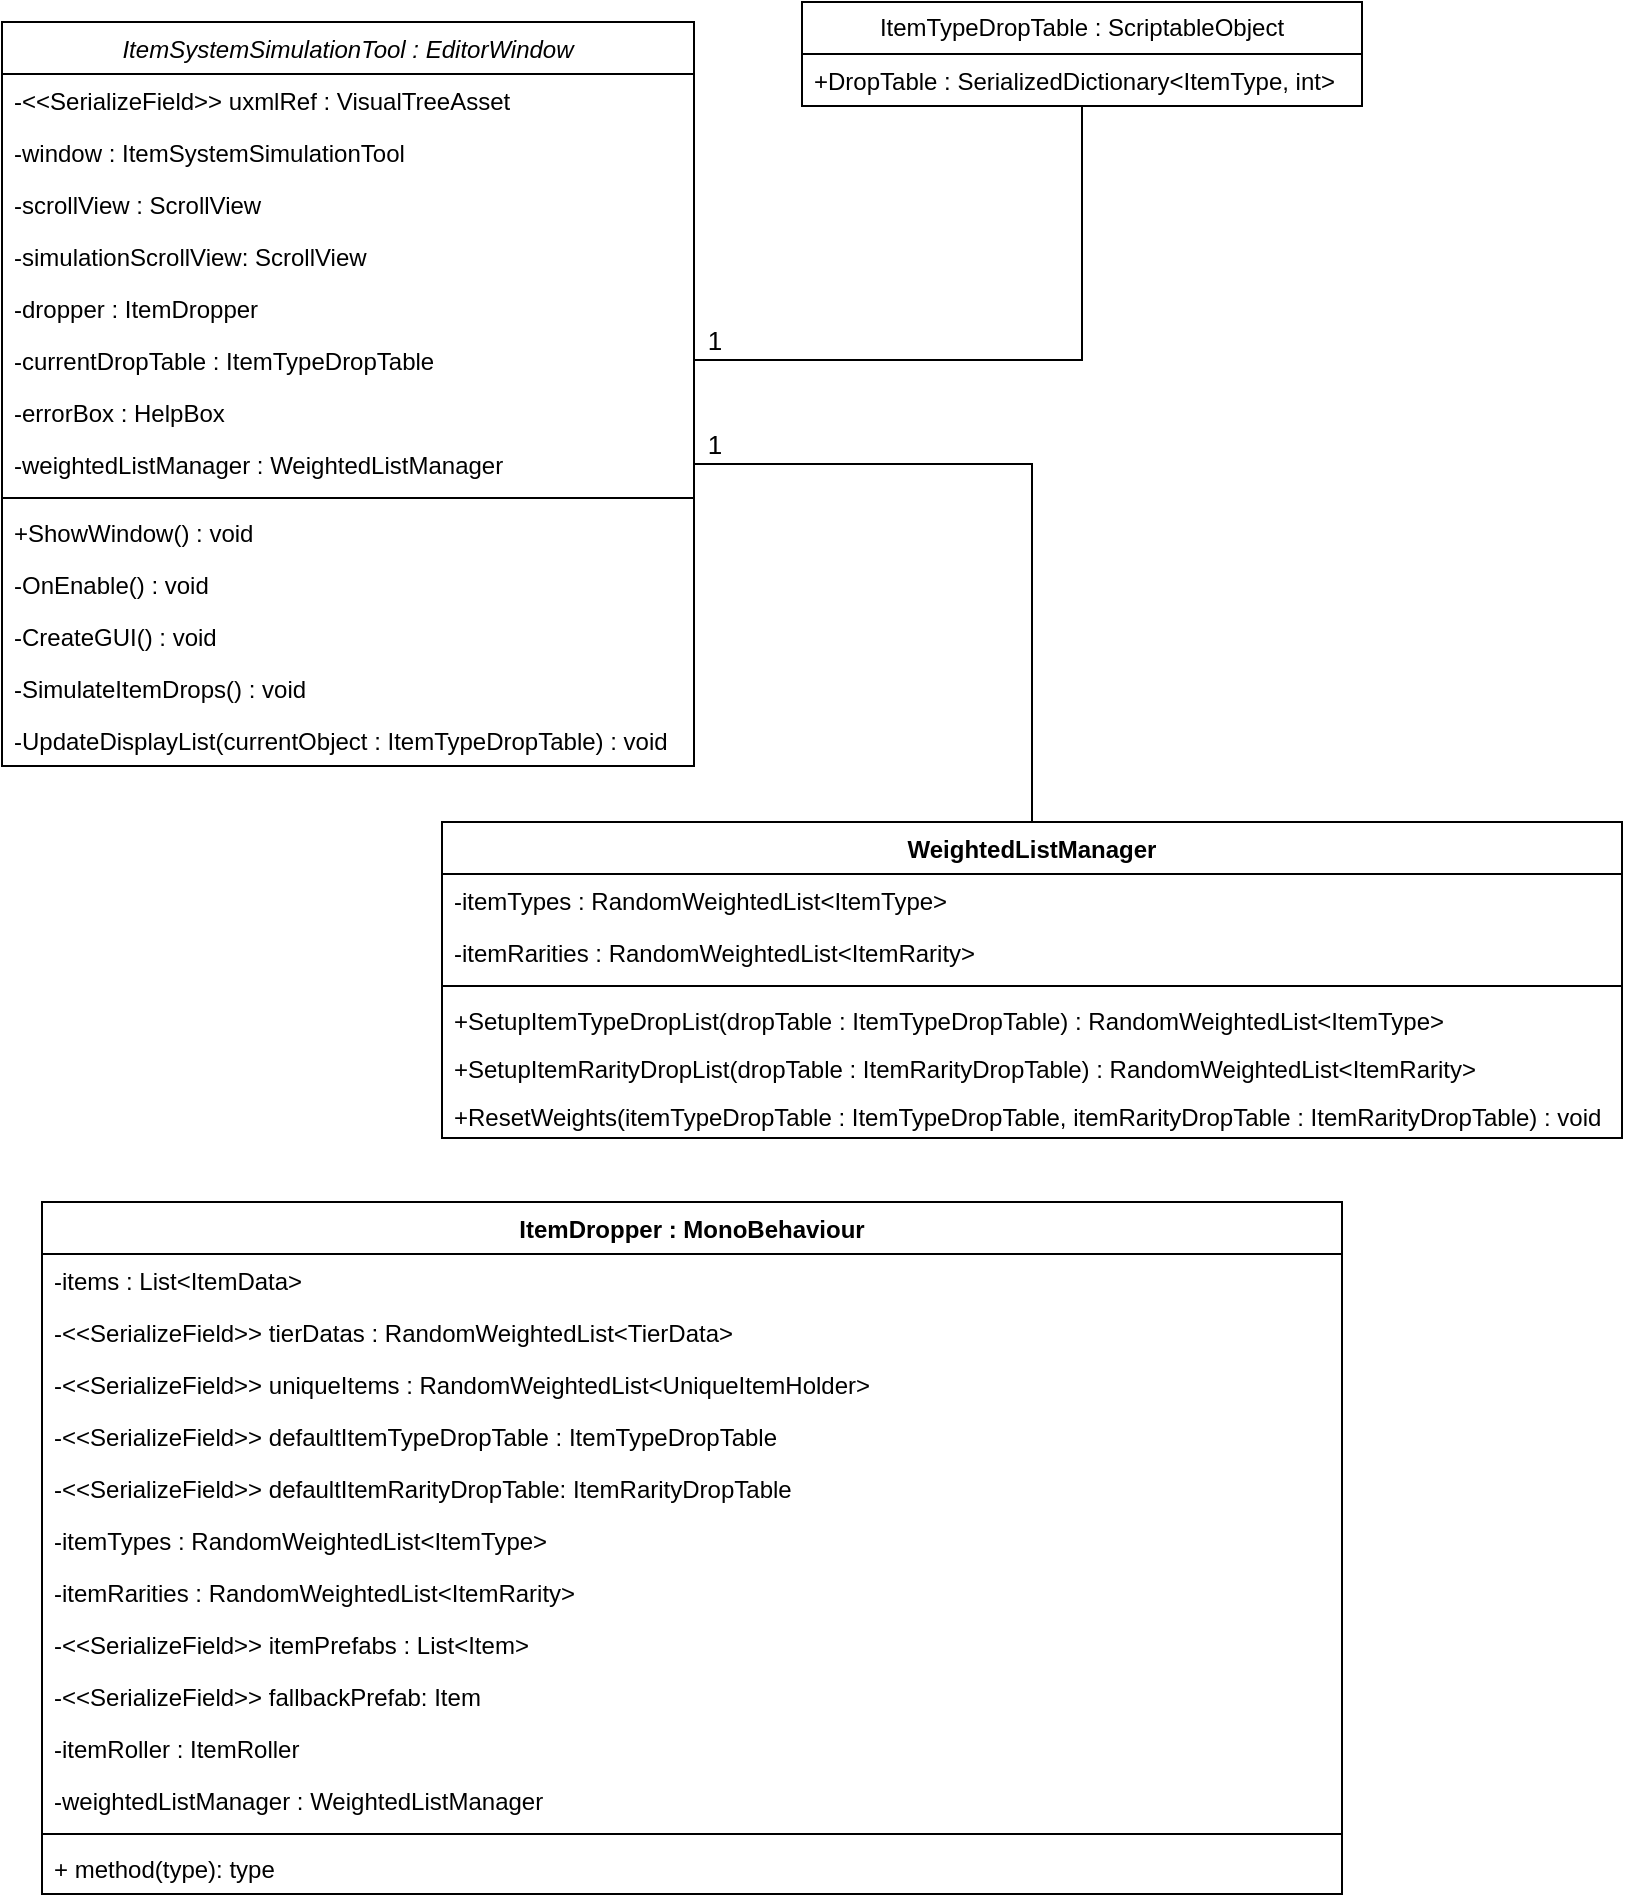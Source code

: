 <mxfile version="24.7.6">
  <diagram id="C5RBs43oDa-KdzZeNtuy" name="Page-1">
    <mxGraphModel dx="1402" dy="771" grid="1" gridSize="10" guides="1" tooltips="1" connect="1" arrows="1" fold="1" page="1" pageScale="1" pageWidth="827" pageHeight="1169" math="0" shadow="0">
      <root>
        <mxCell id="WIyWlLk6GJQsqaUBKTNV-0" />
        <mxCell id="WIyWlLk6GJQsqaUBKTNV-1" parent="WIyWlLk6GJQsqaUBKTNV-0" />
        <mxCell id="zkfFHV4jXpPFQw0GAbJ--0" value="ItemSystemSimulationTool : EditorWindow" style="swimlane;fontStyle=2;align=center;verticalAlign=top;childLayout=stackLayout;horizontal=1;startSize=26;horizontalStack=0;resizeParent=1;resizeLast=0;collapsible=1;marginBottom=0;rounded=0;shadow=0;strokeWidth=1;" parent="WIyWlLk6GJQsqaUBKTNV-1" vertex="1">
          <mxGeometry x="10" y="40" width="346" height="372" as="geometry">
            <mxRectangle x="230" y="140" width="160" height="26" as="alternateBounds" />
          </mxGeometry>
        </mxCell>
        <mxCell id="zkfFHV4jXpPFQw0GAbJ--1" value="-&lt;&lt;SerializeField&gt;&gt; uxmlRef : VisualTreeAsset" style="text;align=left;verticalAlign=top;spacingLeft=4;spacingRight=4;overflow=hidden;rotatable=0;points=[[0,0.5],[1,0.5]];portConstraint=eastwest;" parent="zkfFHV4jXpPFQw0GAbJ--0" vertex="1">
          <mxGeometry y="26" width="346" height="26" as="geometry" />
        </mxCell>
        <mxCell id="zkfFHV4jXpPFQw0GAbJ--2" value="-window : ItemSystemSimulationTool" style="text;align=left;verticalAlign=top;spacingLeft=4;spacingRight=4;overflow=hidden;rotatable=0;points=[[0,0.5],[1,0.5]];portConstraint=eastwest;rounded=0;shadow=0;html=0;" parent="zkfFHV4jXpPFQw0GAbJ--0" vertex="1">
          <mxGeometry y="52" width="346" height="26" as="geometry" />
        </mxCell>
        <mxCell id="zkfFHV4jXpPFQw0GAbJ--3" value="-scrollView : ScrollView" style="text;align=left;verticalAlign=top;spacingLeft=4;spacingRight=4;overflow=hidden;rotatable=0;points=[[0,0.5],[1,0.5]];portConstraint=eastwest;rounded=0;shadow=0;html=0;" parent="zkfFHV4jXpPFQw0GAbJ--0" vertex="1">
          <mxGeometry y="78" width="346" height="26" as="geometry" />
        </mxCell>
        <mxCell id="vgG2ldRCSXcRbSybJgC7-0" value="-simulationScrollView: ScrollView" style="text;align=left;verticalAlign=top;spacingLeft=4;spacingRight=4;overflow=hidden;rotatable=0;points=[[0,0.5],[1,0.5]];portConstraint=eastwest;rounded=0;shadow=0;html=0;" vertex="1" parent="zkfFHV4jXpPFQw0GAbJ--0">
          <mxGeometry y="104" width="346" height="26" as="geometry" />
        </mxCell>
        <mxCell id="vgG2ldRCSXcRbSybJgC7-1" value="-dropper : ItemDropper" style="text;align=left;verticalAlign=top;spacingLeft=4;spacingRight=4;overflow=hidden;rotatable=0;points=[[0,0.5],[1,0.5]];portConstraint=eastwest;rounded=0;shadow=0;html=0;" vertex="1" parent="zkfFHV4jXpPFQw0GAbJ--0">
          <mxGeometry y="130" width="346" height="26" as="geometry" />
        </mxCell>
        <mxCell id="vgG2ldRCSXcRbSybJgC7-2" value="-currentDropTable : ItemTypeDropTable" style="text;align=left;verticalAlign=top;spacingLeft=4;spacingRight=4;overflow=hidden;rotatable=0;points=[[0,0.5],[1,0.5]];portConstraint=eastwest;rounded=0;shadow=0;html=0;" vertex="1" parent="zkfFHV4jXpPFQw0GAbJ--0">
          <mxGeometry y="156" width="346" height="26" as="geometry" />
        </mxCell>
        <mxCell id="vgG2ldRCSXcRbSybJgC7-3" value="-errorBox : HelpBox" style="text;align=left;verticalAlign=top;spacingLeft=4;spacingRight=4;overflow=hidden;rotatable=0;points=[[0,0.5],[1,0.5]];portConstraint=eastwest;rounded=0;shadow=0;html=0;" vertex="1" parent="zkfFHV4jXpPFQw0GAbJ--0">
          <mxGeometry y="182" width="346" height="26" as="geometry" />
        </mxCell>
        <mxCell id="vgG2ldRCSXcRbSybJgC7-4" value="-weightedListManager : WeightedListManager" style="text;align=left;verticalAlign=top;spacingLeft=4;spacingRight=4;overflow=hidden;rotatable=0;points=[[0,0.5],[1,0.5]];portConstraint=eastwest;rounded=0;shadow=0;html=0;" vertex="1" parent="zkfFHV4jXpPFQw0GAbJ--0">
          <mxGeometry y="208" width="346" height="26" as="geometry" />
        </mxCell>
        <mxCell id="zkfFHV4jXpPFQw0GAbJ--4" value="" style="line;html=1;strokeWidth=1;align=left;verticalAlign=middle;spacingTop=-1;spacingLeft=3;spacingRight=3;rotatable=0;labelPosition=right;points=[];portConstraint=eastwest;" parent="zkfFHV4jXpPFQw0GAbJ--0" vertex="1">
          <mxGeometry y="234" width="346" height="8" as="geometry" />
        </mxCell>
        <mxCell id="zkfFHV4jXpPFQw0GAbJ--5" value="+ShowWindow() : void" style="text;align=left;verticalAlign=top;spacingLeft=4;spacingRight=4;overflow=hidden;rotatable=0;points=[[0,0.5],[1,0.5]];portConstraint=eastwest;" parent="zkfFHV4jXpPFQw0GAbJ--0" vertex="1">
          <mxGeometry y="242" width="346" height="26" as="geometry" />
        </mxCell>
        <mxCell id="vgG2ldRCSXcRbSybJgC7-5" value="-OnEnable() : void" style="text;align=left;verticalAlign=top;spacingLeft=4;spacingRight=4;overflow=hidden;rotatable=0;points=[[0,0.5],[1,0.5]];portConstraint=eastwest;" vertex="1" parent="zkfFHV4jXpPFQw0GAbJ--0">
          <mxGeometry y="268" width="346" height="26" as="geometry" />
        </mxCell>
        <mxCell id="vgG2ldRCSXcRbSybJgC7-6" value="-CreateGUI() : void" style="text;align=left;verticalAlign=top;spacingLeft=4;spacingRight=4;overflow=hidden;rotatable=0;points=[[0,0.5],[1,0.5]];portConstraint=eastwest;" vertex="1" parent="zkfFHV4jXpPFQw0GAbJ--0">
          <mxGeometry y="294" width="346" height="26" as="geometry" />
        </mxCell>
        <mxCell id="vgG2ldRCSXcRbSybJgC7-7" value="-SimulateItemDrops() : void" style="text;align=left;verticalAlign=top;spacingLeft=4;spacingRight=4;overflow=hidden;rotatable=0;points=[[0,0.5],[1,0.5]];portConstraint=eastwest;" vertex="1" parent="zkfFHV4jXpPFQw0GAbJ--0">
          <mxGeometry y="320" width="346" height="26" as="geometry" />
        </mxCell>
        <mxCell id="vgG2ldRCSXcRbSybJgC7-8" value="-UpdateDisplayList(currentObject : ItemTypeDropTable) : void" style="text;align=left;verticalAlign=top;spacingLeft=4;spacingRight=4;overflow=hidden;rotatable=0;points=[[0,0.5],[1,0.5]];portConstraint=eastwest;" vertex="1" parent="zkfFHV4jXpPFQw0GAbJ--0">
          <mxGeometry y="346" width="346" height="26" as="geometry" />
        </mxCell>
        <mxCell id="vgG2ldRCSXcRbSybJgC7-18" style="edgeStyle=orthogonalEdgeStyle;rounded=0;orthogonalLoop=1;jettySize=auto;html=1;entryX=1;entryY=0.5;entryDx=0;entryDy=0;endArrow=none;endFill=0;" edge="1" parent="WIyWlLk6GJQsqaUBKTNV-1" source="vgG2ldRCSXcRbSybJgC7-14" target="vgG2ldRCSXcRbSybJgC7-2">
          <mxGeometry relative="1" as="geometry" />
        </mxCell>
        <mxCell id="vgG2ldRCSXcRbSybJgC7-19" value="1" style="edgeLabel;html=1;align=center;verticalAlign=middle;resizable=0;points=[];fontSize=13;" vertex="1" connectable="0" parent="vgG2ldRCSXcRbSybJgC7-18">
          <mxGeometry x="1" relative="1" as="geometry">
            <mxPoint x="10" y="-10" as="offset" />
          </mxGeometry>
        </mxCell>
        <mxCell id="vgG2ldRCSXcRbSybJgC7-14" value="ItemTypeDropTable : ScriptableObject" style="swimlane;fontStyle=0;childLayout=stackLayout;horizontal=1;startSize=26;fillColor=none;horizontalStack=0;resizeParent=1;resizeParentMax=0;resizeLast=0;collapsible=1;marginBottom=0;whiteSpace=wrap;html=1;" vertex="1" parent="WIyWlLk6GJQsqaUBKTNV-1">
          <mxGeometry x="410" y="30" width="280" height="52" as="geometry" />
        </mxCell>
        <mxCell id="vgG2ldRCSXcRbSybJgC7-15" value="+DropTable : SerializedDictionary&amp;lt;ItemType, int&amp;gt;" style="text;strokeColor=none;fillColor=none;align=left;verticalAlign=top;spacingLeft=4;spacingRight=4;overflow=hidden;rotatable=0;points=[[0,0.5],[1,0.5]];portConstraint=eastwest;whiteSpace=wrap;html=1;" vertex="1" parent="vgG2ldRCSXcRbSybJgC7-14">
          <mxGeometry y="26" width="280" height="26" as="geometry" />
        </mxCell>
        <mxCell id="vgG2ldRCSXcRbSybJgC7-27" style="edgeStyle=orthogonalEdgeStyle;rounded=0;orthogonalLoop=1;jettySize=auto;html=1;entryX=1;entryY=0.5;entryDx=0;entryDy=0;endArrow=none;endFill=0;" edge="1" parent="WIyWlLk6GJQsqaUBKTNV-1" source="vgG2ldRCSXcRbSybJgC7-20" target="vgG2ldRCSXcRbSybJgC7-4">
          <mxGeometry relative="1" as="geometry" />
        </mxCell>
        <mxCell id="vgG2ldRCSXcRbSybJgC7-28" value="1" style="edgeLabel;html=1;align=center;verticalAlign=middle;resizable=0;points=[];fontFamily=Helvetica;fontSize=13;fontColor=default;labelBackgroundColor=default;fillColor=none;gradientColor=none;" vertex="1" connectable="0" parent="vgG2ldRCSXcRbSybJgC7-27">
          <mxGeometry x="1" relative="1" as="geometry">
            <mxPoint x="10" y="-10" as="offset" />
          </mxGeometry>
        </mxCell>
        <mxCell id="vgG2ldRCSXcRbSybJgC7-20" value="WeightedListManager" style="swimlane;fontStyle=1;align=center;verticalAlign=top;childLayout=stackLayout;horizontal=1;startSize=26;horizontalStack=0;resizeParent=1;resizeParentMax=0;resizeLast=0;collapsible=1;marginBottom=0;whiteSpace=wrap;html=1;" vertex="1" parent="WIyWlLk6GJQsqaUBKTNV-1">
          <mxGeometry x="230" y="440" width="590" height="158" as="geometry" />
        </mxCell>
        <mxCell id="vgG2ldRCSXcRbSybJgC7-21" value="-itemTypes : RandomWeightedList&amp;lt;ItemType&amp;gt;" style="text;strokeColor=none;fillColor=none;align=left;verticalAlign=top;spacingLeft=4;spacingRight=4;overflow=hidden;rotatable=0;points=[[0,0.5],[1,0.5]];portConstraint=eastwest;whiteSpace=wrap;html=1;" vertex="1" parent="vgG2ldRCSXcRbSybJgC7-20">
          <mxGeometry y="26" width="590" height="26" as="geometry" />
        </mxCell>
        <mxCell id="vgG2ldRCSXcRbSybJgC7-24" value="-itemRarities : RandomWeightedList&amp;lt;ItemRarity&amp;gt;" style="text;strokeColor=none;fillColor=none;align=left;verticalAlign=top;spacingLeft=4;spacingRight=4;overflow=hidden;rotatable=0;points=[[0,0.5],[1,0.5]];portConstraint=eastwest;whiteSpace=wrap;html=1;" vertex="1" parent="vgG2ldRCSXcRbSybJgC7-20">
          <mxGeometry y="52" width="590" height="26" as="geometry" />
        </mxCell>
        <mxCell id="vgG2ldRCSXcRbSybJgC7-22" value="" style="line;strokeWidth=1;fillColor=none;align=left;verticalAlign=middle;spacingTop=-1;spacingLeft=3;spacingRight=3;rotatable=0;labelPosition=right;points=[];portConstraint=eastwest;strokeColor=inherit;" vertex="1" parent="vgG2ldRCSXcRbSybJgC7-20">
          <mxGeometry y="78" width="590" height="8" as="geometry" />
        </mxCell>
        <mxCell id="vgG2ldRCSXcRbSybJgC7-23" value="+SetupItemTypeDropList(dropTable : ItemTypeDropTable) : RandomWeightedList&amp;lt;ItemType&amp;gt;" style="text;strokeColor=none;fillColor=none;align=left;verticalAlign=top;spacingLeft=4;spacingRight=4;overflow=hidden;rotatable=0;points=[[0,0.5],[1,0.5]];portConstraint=eastwest;whiteSpace=wrap;html=1;" vertex="1" parent="vgG2ldRCSXcRbSybJgC7-20">
          <mxGeometry y="86" width="590" height="24" as="geometry" />
        </mxCell>
        <mxCell id="vgG2ldRCSXcRbSybJgC7-25" value="+SetupItemRarityDropList(dropTable : ItemRarityDropTable) : RandomWeightedList&amp;lt;ItemRarity&amp;gt;" style="text;strokeColor=none;fillColor=none;align=left;verticalAlign=top;spacingLeft=4;spacingRight=4;overflow=hidden;rotatable=0;points=[[0,0.5],[1,0.5]];portConstraint=eastwest;whiteSpace=wrap;html=1;" vertex="1" parent="vgG2ldRCSXcRbSybJgC7-20">
          <mxGeometry y="110" width="590" height="24" as="geometry" />
        </mxCell>
        <mxCell id="vgG2ldRCSXcRbSybJgC7-26" value="+ResetWeights(itemTypeDropTable : ItemTypeDropTable, itemRarityDropTable : ItemRarityDropTable) : void" style="text;strokeColor=none;fillColor=none;align=left;verticalAlign=top;spacingLeft=4;spacingRight=4;overflow=hidden;rotatable=0;points=[[0,0.5],[1,0.5]];portConstraint=eastwest;whiteSpace=wrap;html=1;" vertex="1" parent="vgG2ldRCSXcRbSybJgC7-20">
          <mxGeometry y="134" width="590" height="24" as="geometry" />
        </mxCell>
        <mxCell id="vgG2ldRCSXcRbSybJgC7-29" value="ItemDropper : MonoBehaviour" style="swimlane;fontStyle=1;align=center;verticalAlign=top;childLayout=stackLayout;horizontal=1;startSize=26;horizontalStack=0;resizeParent=1;resizeParentMax=0;resizeLast=0;collapsible=1;marginBottom=0;whiteSpace=wrap;html=1;" vertex="1" parent="WIyWlLk6GJQsqaUBKTNV-1">
          <mxGeometry x="30" y="630" width="650" height="346" as="geometry" />
        </mxCell>
        <mxCell id="vgG2ldRCSXcRbSybJgC7-30" value="-items : List&amp;lt;ItemData&amp;gt;" style="text;strokeColor=none;fillColor=none;align=left;verticalAlign=top;spacingLeft=4;spacingRight=4;overflow=hidden;rotatable=0;points=[[0,0.5],[1,0.5]];portConstraint=eastwest;whiteSpace=wrap;html=1;" vertex="1" parent="vgG2ldRCSXcRbSybJgC7-29">
          <mxGeometry y="26" width="650" height="26" as="geometry" />
        </mxCell>
        <mxCell id="vgG2ldRCSXcRbSybJgC7-33" value="&lt;span style=&quot;text-wrap: nowrap;&quot;&gt;-&amp;lt;&amp;lt;SerializeField&amp;gt;&amp;gt; tierDatas : RandomWeightedList&amp;lt;TierData&amp;gt;&lt;/span&gt;" style="text;strokeColor=none;fillColor=none;align=left;verticalAlign=top;spacingLeft=4;spacingRight=4;overflow=hidden;rotatable=0;points=[[0,0.5],[1,0.5]];portConstraint=eastwest;whiteSpace=wrap;html=1;" vertex="1" parent="vgG2ldRCSXcRbSybJgC7-29">
          <mxGeometry y="52" width="650" height="26" as="geometry" />
        </mxCell>
        <mxCell id="vgG2ldRCSXcRbSybJgC7-34" value="&lt;span style=&quot;text-wrap: nowrap;&quot;&gt;-&amp;lt;&amp;lt;SerializeField&amp;gt;&amp;gt; uniqueItems : RandomWeightedList&amp;lt;UniqueItemHolder&amp;gt;&lt;/span&gt;" style="text;strokeColor=none;fillColor=none;align=left;verticalAlign=top;spacingLeft=4;spacingRight=4;overflow=hidden;rotatable=0;points=[[0,0.5],[1,0.5]];portConstraint=eastwest;whiteSpace=wrap;html=1;" vertex="1" parent="vgG2ldRCSXcRbSybJgC7-29">
          <mxGeometry y="78" width="650" height="26" as="geometry" />
        </mxCell>
        <mxCell id="vgG2ldRCSXcRbSybJgC7-35" value="&lt;span style=&quot;text-wrap: nowrap;&quot;&gt;-&amp;lt;&amp;lt;SerializeField&amp;gt;&amp;gt; defaultItemTypeDropTable : ItemTypeDropTable&lt;/span&gt;" style="text;strokeColor=none;fillColor=none;align=left;verticalAlign=top;spacingLeft=4;spacingRight=4;overflow=hidden;rotatable=0;points=[[0,0.5],[1,0.5]];portConstraint=eastwest;whiteSpace=wrap;html=1;" vertex="1" parent="vgG2ldRCSXcRbSybJgC7-29">
          <mxGeometry y="104" width="650" height="26" as="geometry" />
        </mxCell>
        <mxCell id="vgG2ldRCSXcRbSybJgC7-36" value="&lt;span style=&quot;text-wrap: nowrap;&quot;&gt;-&amp;lt;&amp;lt;SerializeField&amp;gt;&amp;gt; defaultItemRarityDropTable: ItemRarityDropTable&lt;/span&gt;" style="text;strokeColor=none;fillColor=none;align=left;verticalAlign=top;spacingLeft=4;spacingRight=4;overflow=hidden;rotatable=0;points=[[0,0.5],[1,0.5]];portConstraint=eastwest;whiteSpace=wrap;html=1;" vertex="1" parent="vgG2ldRCSXcRbSybJgC7-29">
          <mxGeometry y="130" width="650" height="26" as="geometry" />
        </mxCell>
        <mxCell id="vgG2ldRCSXcRbSybJgC7-37" value="&lt;span style=&quot;text-wrap: nowrap;&quot;&gt;-itemTypes : RandomWeightedList&amp;lt;ItemType&amp;gt;&lt;/span&gt;" style="text;strokeColor=none;fillColor=none;align=left;verticalAlign=top;spacingLeft=4;spacingRight=4;overflow=hidden;rotatable=0;points=[[0,0.5],[1,0.5]];portConstraint=eastwest;whiteSpace=wrap;html=1;" vertex="1" parent="vgG2ldRCSXcRbSybJgC7-29">
          <mxGeometry y="156" width="650" height="26" as="geometry" />
        </mxCell>
        <mxCell id="vgG2ldRCSXcRbSybJgC7-38" value="&lt;span style=&quot;text-wrap: nowrap;&quot;&gt;-itemRarities : RandomWeightedList&amp;lt;ItemRarity&amp;gt;&lt;/span&gt;" style="text;strokeColor=none;fillColor=none;align=left;verticalAlign=top;spacingLeft=4;spacingRight=4;overflow=hidden;rotatable=0;points=[[0,0.5],[1,0.5]];portConstraint=eastwest;whiteSpace=wrap;html=1;" vertex="1" parent="vgG2ldRCSXcRbSybJgC7-29">
          <mxGeometry y="182" width="650" height="26" as="geometry" />
        </mxCell>
        <mxCell id="vgG2ldRCSXcRbSybJgC7-39" value="&lt;span style=&quot;text-wrap: nowrap;&quot;&gt;-&amp;lt;&amp;lt;SerializeField&amp;gt;&amp;gt; itemPrefabs : List&amp;lt;Item&amp;gt;&lt;/span&gt;" style="text;strokeColor=none;fillColor=none;align=left;verticalAlign=top;spacingLeft=4;spacingRight=4;overflow=hidden;rotatable=0;points=[[0,0.5],[1,0.5]];portConstraint=eastwest;whiteSpace=wrap;html=1;" vertex="1" parent="vgG2ldRCSXcRbSybJgC7-29">
          <mxGeometry y="208" width="650" height="26" as="geometry" />
        </mxCell>
        <mxCell id="vgG2ldRCSXcRbSybJgC7-40" value="&lt;span style=&quot;text-wrap: nowrap;&quot;&gt;-&amp;lt;&amp;lt;SerializeField&amp;gt;&amp;gt; fallbackPrefab: Item&lt;/span&gt;" style="text;strokeColor=none;fillColor=none;align=left;verticalAlign=top;spacingLeft=4;spacingRight=4;overflow=hidden;rotatable=0;points=[[0,0.5],[1,0.5]];portConstraint=eastwest;whiteSpace=wrap;html=1;" vertex="1" parent="vgG2ldRCSXcRbSybJgC7-29">
          <mxGeometry y="234" width="650" height="26" as="geometry" />
        </mxCell>
        <mxCell id="vgG2ldRCSXcRbSybJgC7-41" value="&lt;span style=&quot;text-wrap: nowrap;&quot;&gt;-itemRoller : ItemRoller&lt;/span&gt;" style="text;strokeColor=none;fillColor=none;align=left;verticalAlign=top;spacingLeft=4;spacingRight=4;overflow=hidden;rotatable=0;points=[[0,0.5],[1,0.5]];portConstraint=eastwest;whiteSpace=wrap;html=1;" vertex="1" parent="vgG2ldRCSXcRbSybJgC7-29">
          <mxGeometry y="260" width="650" height="26" as="geometry" />
        </mxCell>
        <mxCell id="vgG2ldRCSXcRbSybJgC7-42" value="&lt;span style=&quot;text-wrap: nowrap;&quot;&gt;-weightedListManager : WeightedListManager&lt;/span&gt;" style="text;strokeColor=none;fillColor=none;align=left;verticalAlign=top;spacingLeft=4;spacingRight=4;overflow=hidden;rotatable=0;points=[[0,0.5],[1,0.5]];portConstraint=eastwest;whiteSpace=wrap;html=1;" vertex="1" parent="vgG2ldRCSXcRbSybJgC7-29">
          <mxGeometry y="286" width="650" height="26" as="geometry" />
        </mxCell>
        <mxCell id="vgG2ldRCSXcRbSybJgC7-31" value="" style="line;strokeWidth=1;fillColor=none;align=left;verticalAlign=middle;spacingTop=-1;spacingLeft=3;spacingRight=3;rotatable=0;labelPosition=right;points=[];portConstraint=eastwest;strokeColor=inherit;" vertex="1" parent="vgG2ldRCSXcRbSybJgC7-29">
          <mxGeometry y="312" width="650" height="8" as="geometry" />
        </mxCell>
        <mxCell id="vgG2ldRCSXcRbSybJgC7-32" value="+ method(type): type" style="text;strokeColor=none;fillColor=none;align=left;verticalAlign=top;spacingLeft=4;spacingRight=4;overflow=hidden;rotatable=0;points=[[0,0.5],[1,0.5]];portConstraint=eastwest;whiteSpace=wrap;html=1;" vertex="1" parent="vgG2ldRCSXcRbSybJgC7-29">
          <mxGeometry y="320" width="650" height="26" as="geometry" />
        </mxCell>
      </root>
    </mxGraphModel>
  </diagram>
</mxfile>
